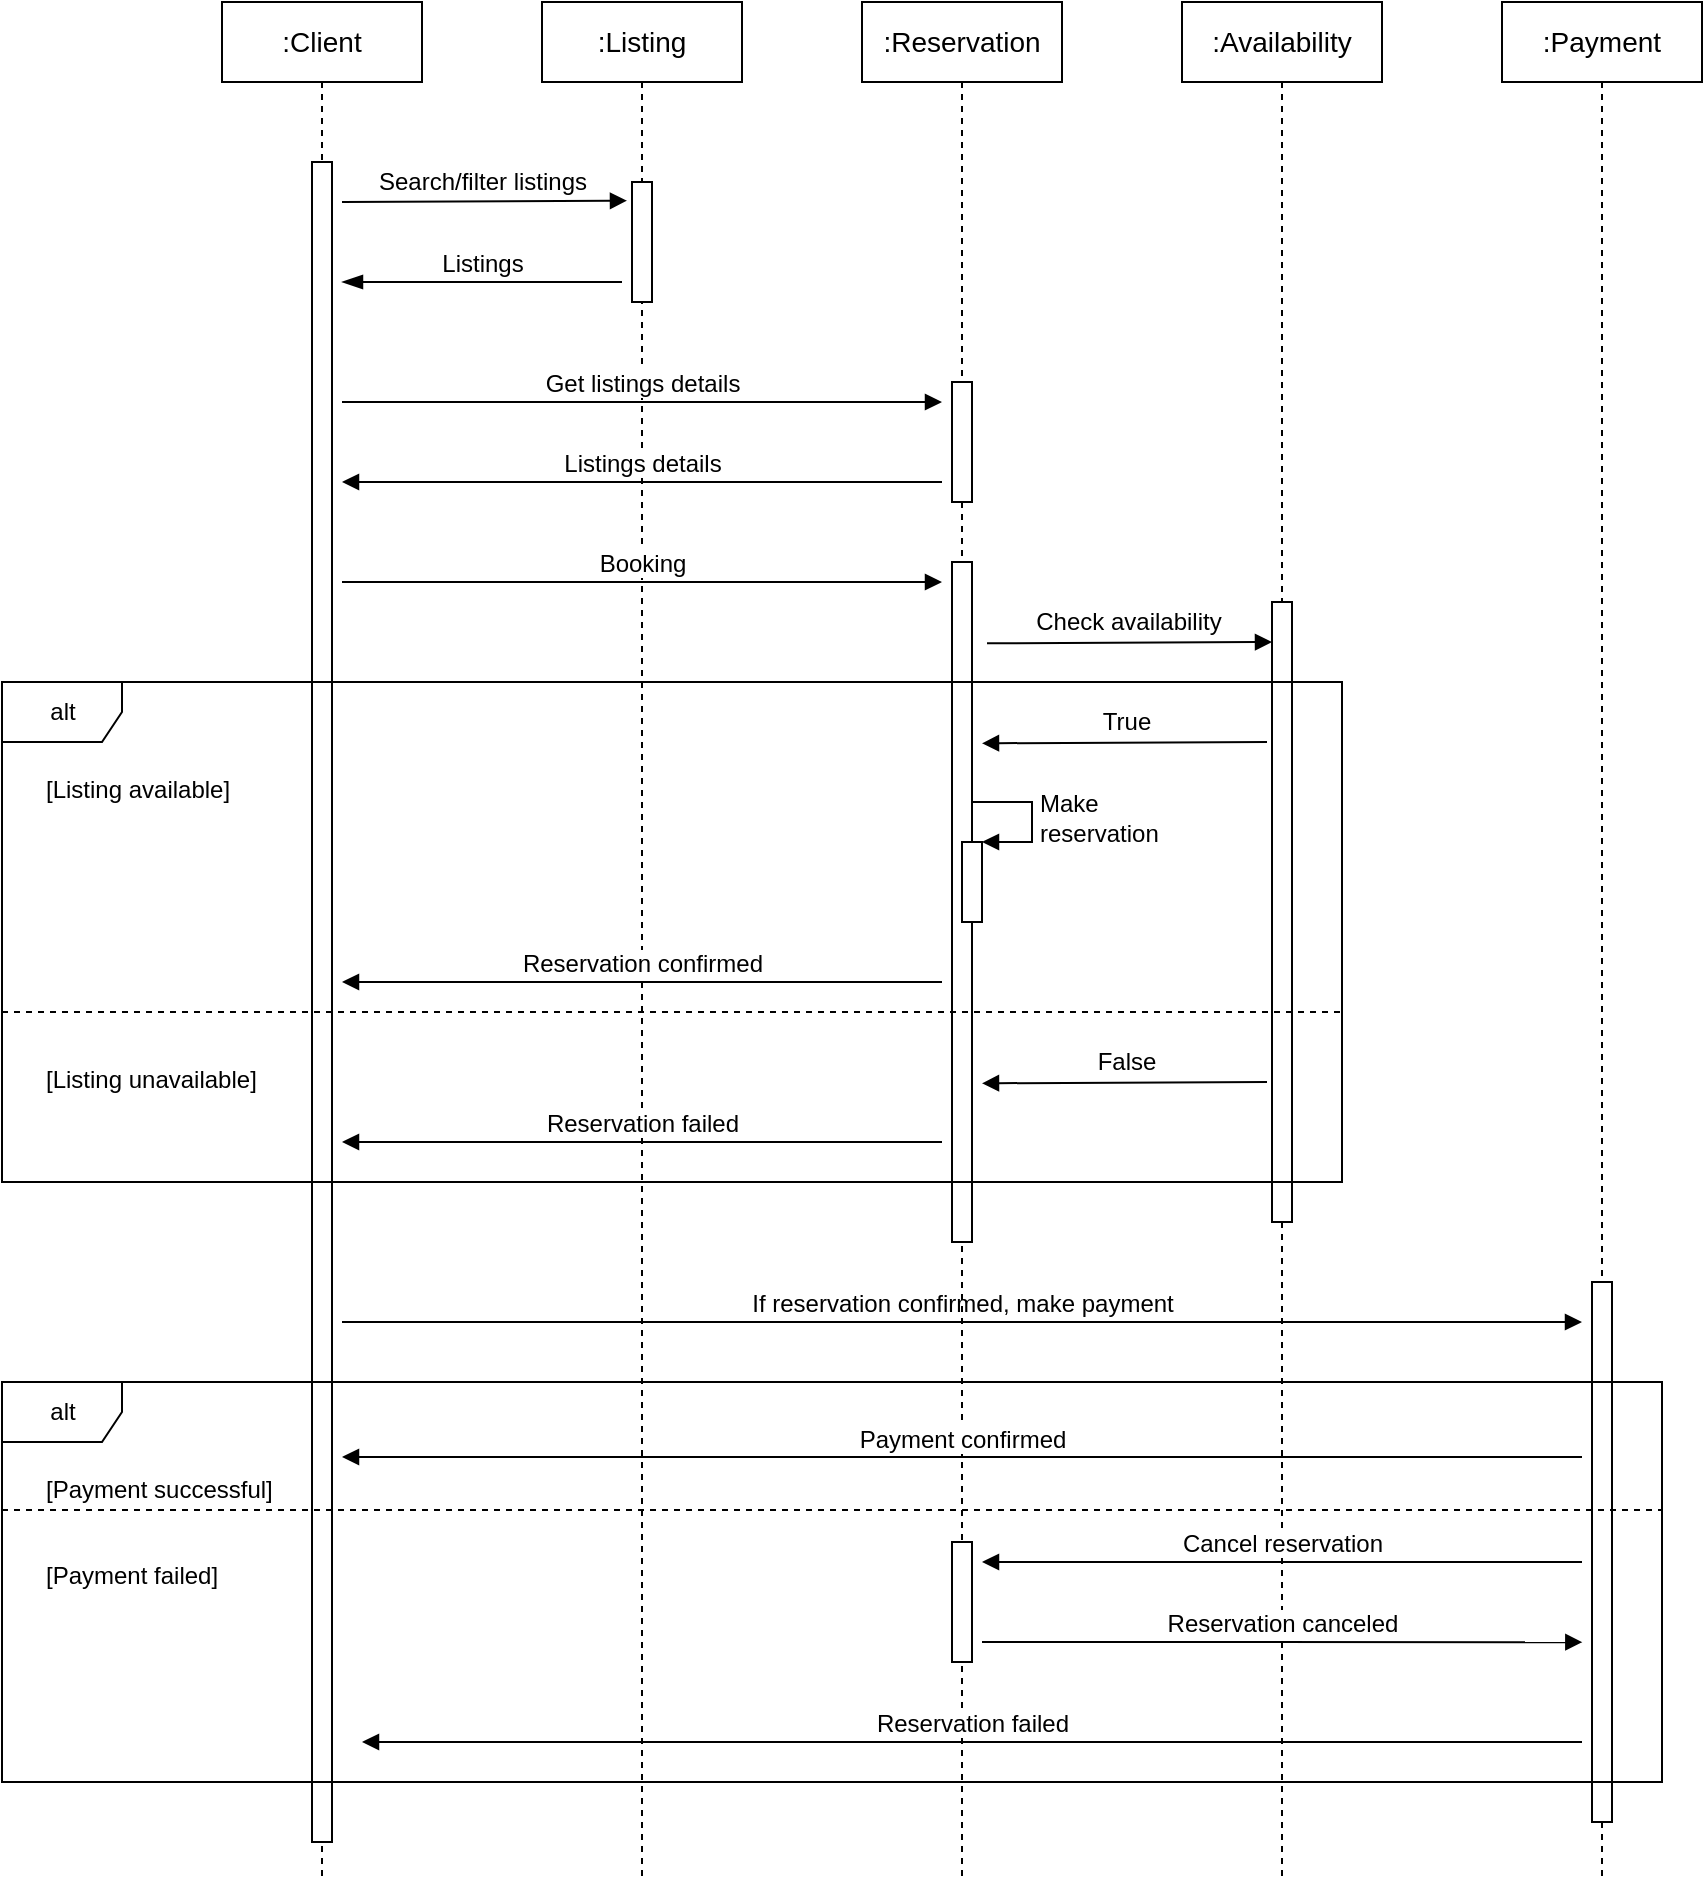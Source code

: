 <mxfile>
    <diagram id="ka2Z4WfoGc7oIApocTU2" name="Page-1">
        <mxGraphModel dx="2114" dy="1212" grid="1" gridSize="10" guides="1" tooltips="1" connect="1" arrows="1" fold="1" page="0" pageScale="1" pageWidth="850" pageHeight="1100" math="0" shadow="0">
            <root>
                <mxCell id="0"/>
                <mxCell id="1" parent="0"/>
                <mxCell id="13" value=":Client" style="shape=umlLifeline;perimeter=lifelinePerimeter;whiteSpace=wrap;html=1;container=1;collapsible=0;recursiveResize=0;outlineConnect=0;fontSize=14;" vertex="1" parent="1">
                    <mxGeometry x="150" width="100" height="940" as="geometry"/>
                </mxCell>
                <mxCell id="17" value="" style="html=1;points=[];perimeter=orthogonalPerimeter;fontSize=14;" vertex="1" parent="13">
                    <mxGeometry x="45" y="80" width="10" height="840" as="geometry"/>
                </mxCell>
                <mxCell id="42" value="If reservation confirmed, make payment" style="html=1;verticalAlign=bottom;endArrow=block;fontSize=12;" edge="1" parent="13">
                    <mxGeometry width="80" relative="1" as="geometry">
                        <mxPoint x="60" y="660" as="sourcePoint"/>
                        <mxPoint x="680" y="660" as="targetPoint"/>
                    </mxGeometry>
                </mxCell>
                <mxCell id="14" value=":Reservation" style="shape=umlLifeline;perimeter=lifelinePerimeter;whiteSpace=wrap;html=1;container=1;collapsible=0;recursiveResize=0;outlineConnect=0;fontSize=14;" vertex="1" parent="1">
                    <mxGeometry x="470" width="100" height="940" as="geometry"/>
                </mxCell>
                <mxCell id="22" value="" style="html=1;points=[];perimeter=orthogonalPerimeter;fontSize=12;" vertex="1" parent="14">
                    <mxGeometry x="45" y="190" width="10" height="60" as="geometry"/>
                </mxCell>
                <mxCell id="25" value="" style="html=1;points=[];perimeter=orthogonalPerimeter;fontSize=12;" vertex="1" parent="14">
                    <mxGeometry x="45" y="280" width="10" height="340" as="geometry"/>
                </mxCell>
                <mxCell id="58" value="" style="html=1;points=[];perimeter=orthogonalPerimeter;fontSize=12;" vertex="1" parent="14">
                    <mxGeometry x="45" y="770" width="10" height="60" as="geometry"/>
                </mxCell>
                <mxCell id="15" value=":Availability" style="shape=umlLifeline;perimeter=lifelinePerimeter;whiteSpace=wrap;html=1;container=1;collapsible=0;recursiveResize=0;outlineConnect=0;fontSize=14;" vertex="1" parent="1">
                    <mxGeometry x="630" width="100" height="940" as="geometry"/>
                </mxCell>
                <mxCell id="27" value="" style="html=1;points=[];perimeter=orthogonalPerimeter;fontSize=12;" vertex="1" parent="15">
                    <mxGeometry x="45" y="300" width="10" height="310" as="geometry"/>
                </mxCell>
                <mxCell id="28" value="&lt;font style=&quot;font-size: 12px;&quot;&gt;Check availability&lt;/font&gt;" style="html=1;verticalAlign=bottom;endArrow=block;fontSize=14;entryX=-0.251;entryY=0.156;entryDx=0;entryDy=0;entryPerimeter=0;" edge="1" parent="15">
                    <mxGeometry x="-0.018" width="80" relative="1" as="geometry">
                        <mxPoint x="-97.49" y="320.64" as="sourcePoint"/>
                        <mxPoint x="45" y="320" as="targetPoint"/>
                        <mxPoint as="offset"/>
                    </mxGeometry>
                </mxCell>
                <mxCell id="16" value=":Payment" style="shape=umlLifeline;perimeter=lifelinePerimeter;whiteSpace=wrap;html=1;container=1;collapsible=0;recursiveResize=0;outlineConnect=0;fontSize=14;" vertex="1" parent="1">
                    <mxGeometry x="790" width="100" height="940" as="geometry"/>
                </mxCell>
                <mxCell id="43" value="" style="html=1;points=[];perimeter=orthogonalPerimeter;fontSize=12;" vertex="1" parent="16">
                    <mxGeometry x="45" y="640" width="10" height="270" as="geometry"/>
                </mxCell>
                <mxCell id="18" value=":Listing" style="shape=umlLifeline;perimeter=lifelinePerimeter;whiteSpace=wrap;html=1;container=1;collapsible=0;recursiveResize=0;outlineConnect=0;fontSize=14;" vertex="1" parent="1">
                    <mxGeometry x="310" width="100" height="940" as="geometry"/>
                </mxCell>
                <mxCell id="19" value="" style="html=1;points=[];perimeter=orthogonalPerimeter;fontSize=14;" vertex="1" parent="18">
                    <mxGeometry x="45" y="90" width="10" height="60" as="geometry"/>
                </mxCell>
                <mxCell id="21" value="Listings" style="html=1;verticalAlign=bottom;endArrow=blockThin;endSize=8;fontSize=12;endFill=1;" edge="1" parent="18">
                    <mxGeometry relative="1" as="geometry">
                        <mxPoint x="40" y="140" as="sourcePoint"/>
                        <mxPoint x="-100" y="140" as="targetPoint"/>
                    </mxGeometry>
                </mxCell>
                <mxCell id="20" value="&lt;font style=&quot;font-size: 12px;&quot;&gt;Search/filter listings&lt;/font&gt;" style="html=1;verticalAlign=bottom;endArrow=block;fontSize=14;entryX=-0.251;entryY=0.156;entryDx=0;entryDy=0;entryPerimeter=0;" edge="1" parent="1" target="19">
                    <mxGeometry x="-0.018" width="80" relative="1" as="geometry">
                        <mxPoint x="210" y="100" as="sourcePoint"/>
                        <mxPoint x="290" y="100" as="targetPoint"/>
                        <mxPoint as="offset"/>
                    </mxGeometry>
                </mxCell>
                <mxCell id="23" value="Get listings details" style="html=1;verticalAlign=bottom;endArrow=block;fontSize=12;" edge="1" parent="1">
                    <mxGeometry width="80" relative="1" as="geometry">
                        <mxPoint x="210" y="200" as="sourcePoint"/>
                        <mxPoint x="510" y="200" as="targetPoint"/>
                    </mxGeometry>
                </mxCell>
                <mxCell id="24" value="Listings details" style="html=1;verticalAlign=bottom;endArrow=block;fontSize=12;" edge="1" parent="1">
                    <mxGeometry width="80" relative="1" as="geometry">
                        <mxPoint x="510" y="240.0" as="sourcePoint"/>
                        <mxPoint x="210" y="240.0" as="targetPoint"/>
                    </mxGeometry>
                </mxCell>
                <mxCell id="26" value="Booking" style="html=1;verticalAlign=bottom;endArrow=block;fontSize=12;" edge="1" parent="1">
                    <mxGeometry width="80" relative="1" as="geometry">
                        <mxPoint x="210" y="290.0" as="sourcePoint"/>
                        <mxPoint x="510" y="290.0" as="targetPoint"/>
                    </mxGeometry>
                </mxCell>
                <mxCell id="33" value="alt" style="shape=umlFrame;tabWidth=110;tabHeight=30;tabPosition=left;html=1;boundedLbl=1;labelInHeader=1;width=60;height=30;fontSize=12;" vertex="1" parent="1">
                    <mxGeometry x="40" y="340" width="670" height="250" as="geometry"/>
                </mxCell>
                <mxCell id="34" value="[Listing available]" style="text;fontSize=12;" vertex="1" parent="33">
                    <mxGeometry width="100" height="20" relative="1" as="geometry">
                        <mxPoint x="20" y="40" as="offset"/>
                    </mxGeometry>
                </mxCell>
                <mxCell id="35" value="[Listing unavailable]" style="line;strokeWidth=1;dashed=1;labelPosition=center;verticalLabelPosition=bottom;align=left;verticalAlign=top;spacingLeft=20;spacingTop=15;fontSize=12;" vertex="1" parent="33">
                    <mxGeometry y="160" width="670" height="10" as="geometry"/>
                </mxCell>
                <mxCell id="36" value="&lt;font style=&quot;font-size: 12px;&quot;&gt;True&lt;/font&gt;" style="html=1;verticalAlign=bottom;endArrow=block;fontSize=14;entryX=-0.251;entryY=0.156;entryDx=0;entryDy=0;entryPerimeter=0;" edge="1" parent="33">
                    <mxGeometry x="-0.018" width="80" relative="1" as="geometry">
                        <mxPoint x="632.49" y="30" as="sourcePoint"/>
                        <mxPoint x="490" y="30.64" as="targetPoint"/>
                        <mxPoint as="offset"/>
                    </mxGeometry>
                </mxCell>
                <mxCell id="37" value="" style="html=1;points=[];perimeter=orthogonalPerimeter;fontSize=12;" vertex="1" parent="33">
                    <mxGeometry x="480" y="80" width="10" height="40" as="geometry"/>
                </mxCell>
                <mxCell id="38" value="Make &lt;br&gt;reservation" style="edgeStyle=orthogonalEdgeStyle;html=1;align=left;spacingLeft=2;endArrow=block;rounded=0;entryX=1;entryY=0;fontSize=12;" edge="1" target="37" parent="33">
                    <mxGeometry relative="1" as="geometry">
                        <mxPoint x="485" y="60" as="sourcePoint"/>
                        <Array as="points">
                            <mxPoint x="515" y="60"/>
                        </Array>
                    </mxGeometry>
                </mxCell>
                <mxCell id="39" value="Reservation confirmed" style="html=1;verticalAlign=bottom;endArrow=block;fontSize=12;" edge="1" parent="33">
                    <mxGeometry width="80" relative="1" as="geometry">
                        <mxPoint x="470" y="150.0" as="sourcePoint"/>
                        <mxPoint x="170" y="150.0" as="targetPoint"/>
                    </mxGeometry>
                </mxCell>
                <mxCell id="40" value="&lt;font style=&quot;font-size: 12px;&quot;&gt;False&lt;/font&gt;" style="html=1;verticalAlign=bottom;endArrow=block;fontSize=14;entryX=-0.251;entryY=0.156;entryDx=0;entryDy=0;entryPerimeter=0;" edge="1" parent="33">
                    <mxGeometry x="-0.018" width="80" relative="1" as="geometry">
                        <mxPoint x="632.49" y="200" as="sourcePoint"/>
                        <mxPoint x="490" y="200.64" as="targetPoint"/>
                        <mxPoint as="offset"/>
                    </mxGeometry>
                </mxCell>
                <mxCell id="41" value="Reservation failed" style="html=1;verticalAlign=bottom;endArrow=block;fontSize=12;" edge="1" parent="33">
                    <mxGeometry width="80" relative="1" as="geometry">
                        <mxPoint x="470" y="230" as="sourcePoint"/>
                        <mxPoint x="170" y="230" as="targetPoint"/>
                    </mxGeometry>
                </mxCell>
                <mxCell id="54" value="alt" style="shape=umlFrame;tabWidth=110;tabHeight=30;tabPosition=left;html=1;boundedLbl=1;labelInHeader=1;width=60;height=30;fontSize=12;" vertex="1" parent="1">
                    <mxGeometry x="40" y="690" width="830" height="200" as="geometry"/>
                </mxCell>
                <mxCell id="55" value="[Payment successful]" style="text;fontSize=12;" vertex="1" parent="54">
                    <mxGeometry width="100" height="20" relative="1" as="geometry">
                        <mxPoint x="20" y="40" as="offset"/>
                    </mxGeometry>
                </mxCell>
                <mxCell id="56" value="[Payment failed]" style="line;strokeWidth=1;dashed=1;labelPosition=center;verticalLabelPosition=bottom;align=left;verticalAlign=top;spacingLeft=20;spacingTop=15;fontSize=12;" vertex="1" parent="54">
                    <mxGeometry y="60" width="830" height="8" as="geometry"/>
                </mxCell>
                <mxCell id="57" value="Payment confirmed" style="html=1;verticalAlign=bottom;endArrow=block;fontSize=12;" edge="1" parent="54">
                    <mxGeometry width="80" relative="1" as="geometry">
                        <mxPoint x="790" y="37.5" as="sourcePoint"/>
                        <mxPoint x="170" y="37.5" as="targetPoint"/>
                    </mxGeometry>
                </mxCell>
                <mxCell id="61" value="Reservation canceled" style="html=1;verticalAlign=bottom;endArrow=block;fontSize=12;entryX=0.952;entryY=0.563;entryDx=0;entryDy=0;entryPerimeter=0;exitX=0.952;exitY=0.563;exitDx=0;exitDy=0;exitPerimeter=0;" edge="1" parent="54">
                    <mxGeometry width="80" relative="1" as="geometry">
                        <mxPoint x="490" y="130" as="sourcePoint"/>
                        <mxPoint x="790.16" y="130.1" as="targetPoint"/>
                    </mxGeometry>
                </mxCell>
                <mxCell id="66" value="Reservation failed" style="html=1;verticalAlign=bottom;endArrow=block;fontSize=12;" edge="1" parent="54">
                    <mxGeometry width="80" relative="1" as="geometry">
                        <mxPoint x="790" y="180" as="sourcePoint"/>
                        <mxPoint x="180" y="180" as="targetPoint"/>
                    </mxGeometry>
                </mxCell>
                <mxCell id="60" value="Cancel reservation" style="html=1;verticalAlign=bottom;endArrow=block;fontSize=12;entryX=0.952;entryY=0.563;entryDx=0;entryDy=0;entryPerimeter=0;" edge="1" parent="1">
                    <mxGeometry width="80" relative="1" as="geometry">
                        <mxPoint x="830" y="780" as="sourcePoint"/>
                        <mxPoint x="530" y="780" as="targetPoint"/>
                    </mxGeometry>
                </mxCell>
            </root>
        </mxGraphModel>
    </diagram>
</mxfile>